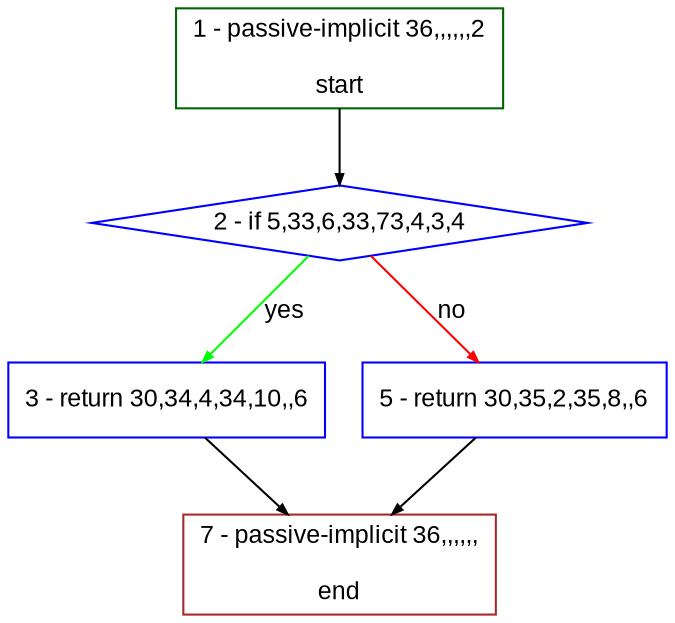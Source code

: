 digraph "" {
  graph [bgcolor="white", fillcolor="#FFFFCC", pack="true", packmode="clust", fontname="Arial", label="", fontsize="12", compound="true", style="rounded,filled"];
  node [node_initialized="no", fillcolor="white", fontname="Arial", label="", color="grey", fontsize="12", fixedsize="false", compound="true", shape="rectangle", style="filled"];
  edge [arrowtail="none", lhead="", fontcolor="black", fontname="Arial", label="", color="black", fontsize="12", arrowhead="normal", arrowsize="0.5", compound="true", ltail="", dir="forward"];
  __N1 [fillcolor="#ffffff", label="2 - if 5,33,6,33,73,4,3,4", color="#0000ff", shape="diamond", style="filled"];
  __N2 [fillcolor="#ffffff", label="1 - passive-implicit 36,,,,,,2\n\nstart", color="#006400", shape="box", style="filled"];
  __N3 [fillcolor="#ffffff", label="3 - return 30,34,4,34,10,,6", color="#0000ff", shape="box", style="filled"];
  __N4 [fillcolor="#ffffff", label="5 - return 30,35,2,35,8,,6", color="#0000ff", shape="box", style="filled"];
  __N5 [fillcolor="#ffffff", label="7 - passive-implicit 36,,,,,,\n\nend", color="#a52a2a", shape="box", style="filled"];
  __N2 -> __N1 [arrowtail="none", color="#000000", label="", arrowhead="normal", dir="forward"];
  __N1 -> __N3 [arrowtail="none", color="#00ff00", label="yes", arrowhead="normal", dir="forward"];
  __N1 -> __N4 [arrowtail="none", color="#ff0000", label="no", arrowhead="normal", dir="forward"];
  __N3 -> __N5 [arrowtail="none", color="#000000", label="", arrowhead="normal", dir="forward"];
  __N4 -> __N5 [arrowtail="none", color="#000000", label="", arrowhead="normal", dir="forward"];
}
